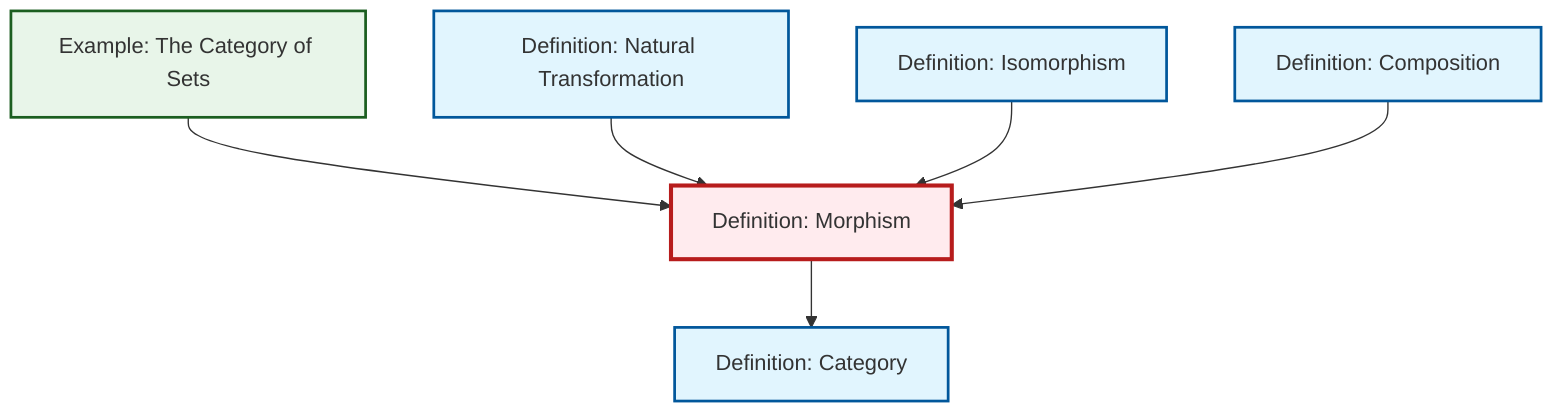 graph TD
    classDef definition fill:#e1f5fe,stroke:#01579b,stroke-width:2px
    classDef theorem fill:#f3e5f5,stroke:#4a148c,stroke-width:2px
    classDef axiom fill:#fff3e0,stroke:#e65100,stroke-width:2px
    classDef example fill:#e8f5e9,stroke:#1b5e20,stroke-width:2px
    classDef current fill:#ffebee,stroke:#b71c1c,stroke-width:3px
    def-category["Definition: Category"]:::definition
    def-morphism["Definition: Morphism"]:::definition
    def-composition["Definition: Composition"]:::definition
    def-natural-transformation["Definition: Natural Transformation"]:::definition
    ex-set-category["Example: The Category of Sets"]:::example
    def-isomorphism["Definition: Isomorphism"]:::definition
    ex-set-category --> def-morphism
    def-natural-transformation --> def-morphism
    def-isomorphism --> def-morphism
    def-morphism --> def-category
    def-composition --> def-morphism
    class def-morphism current